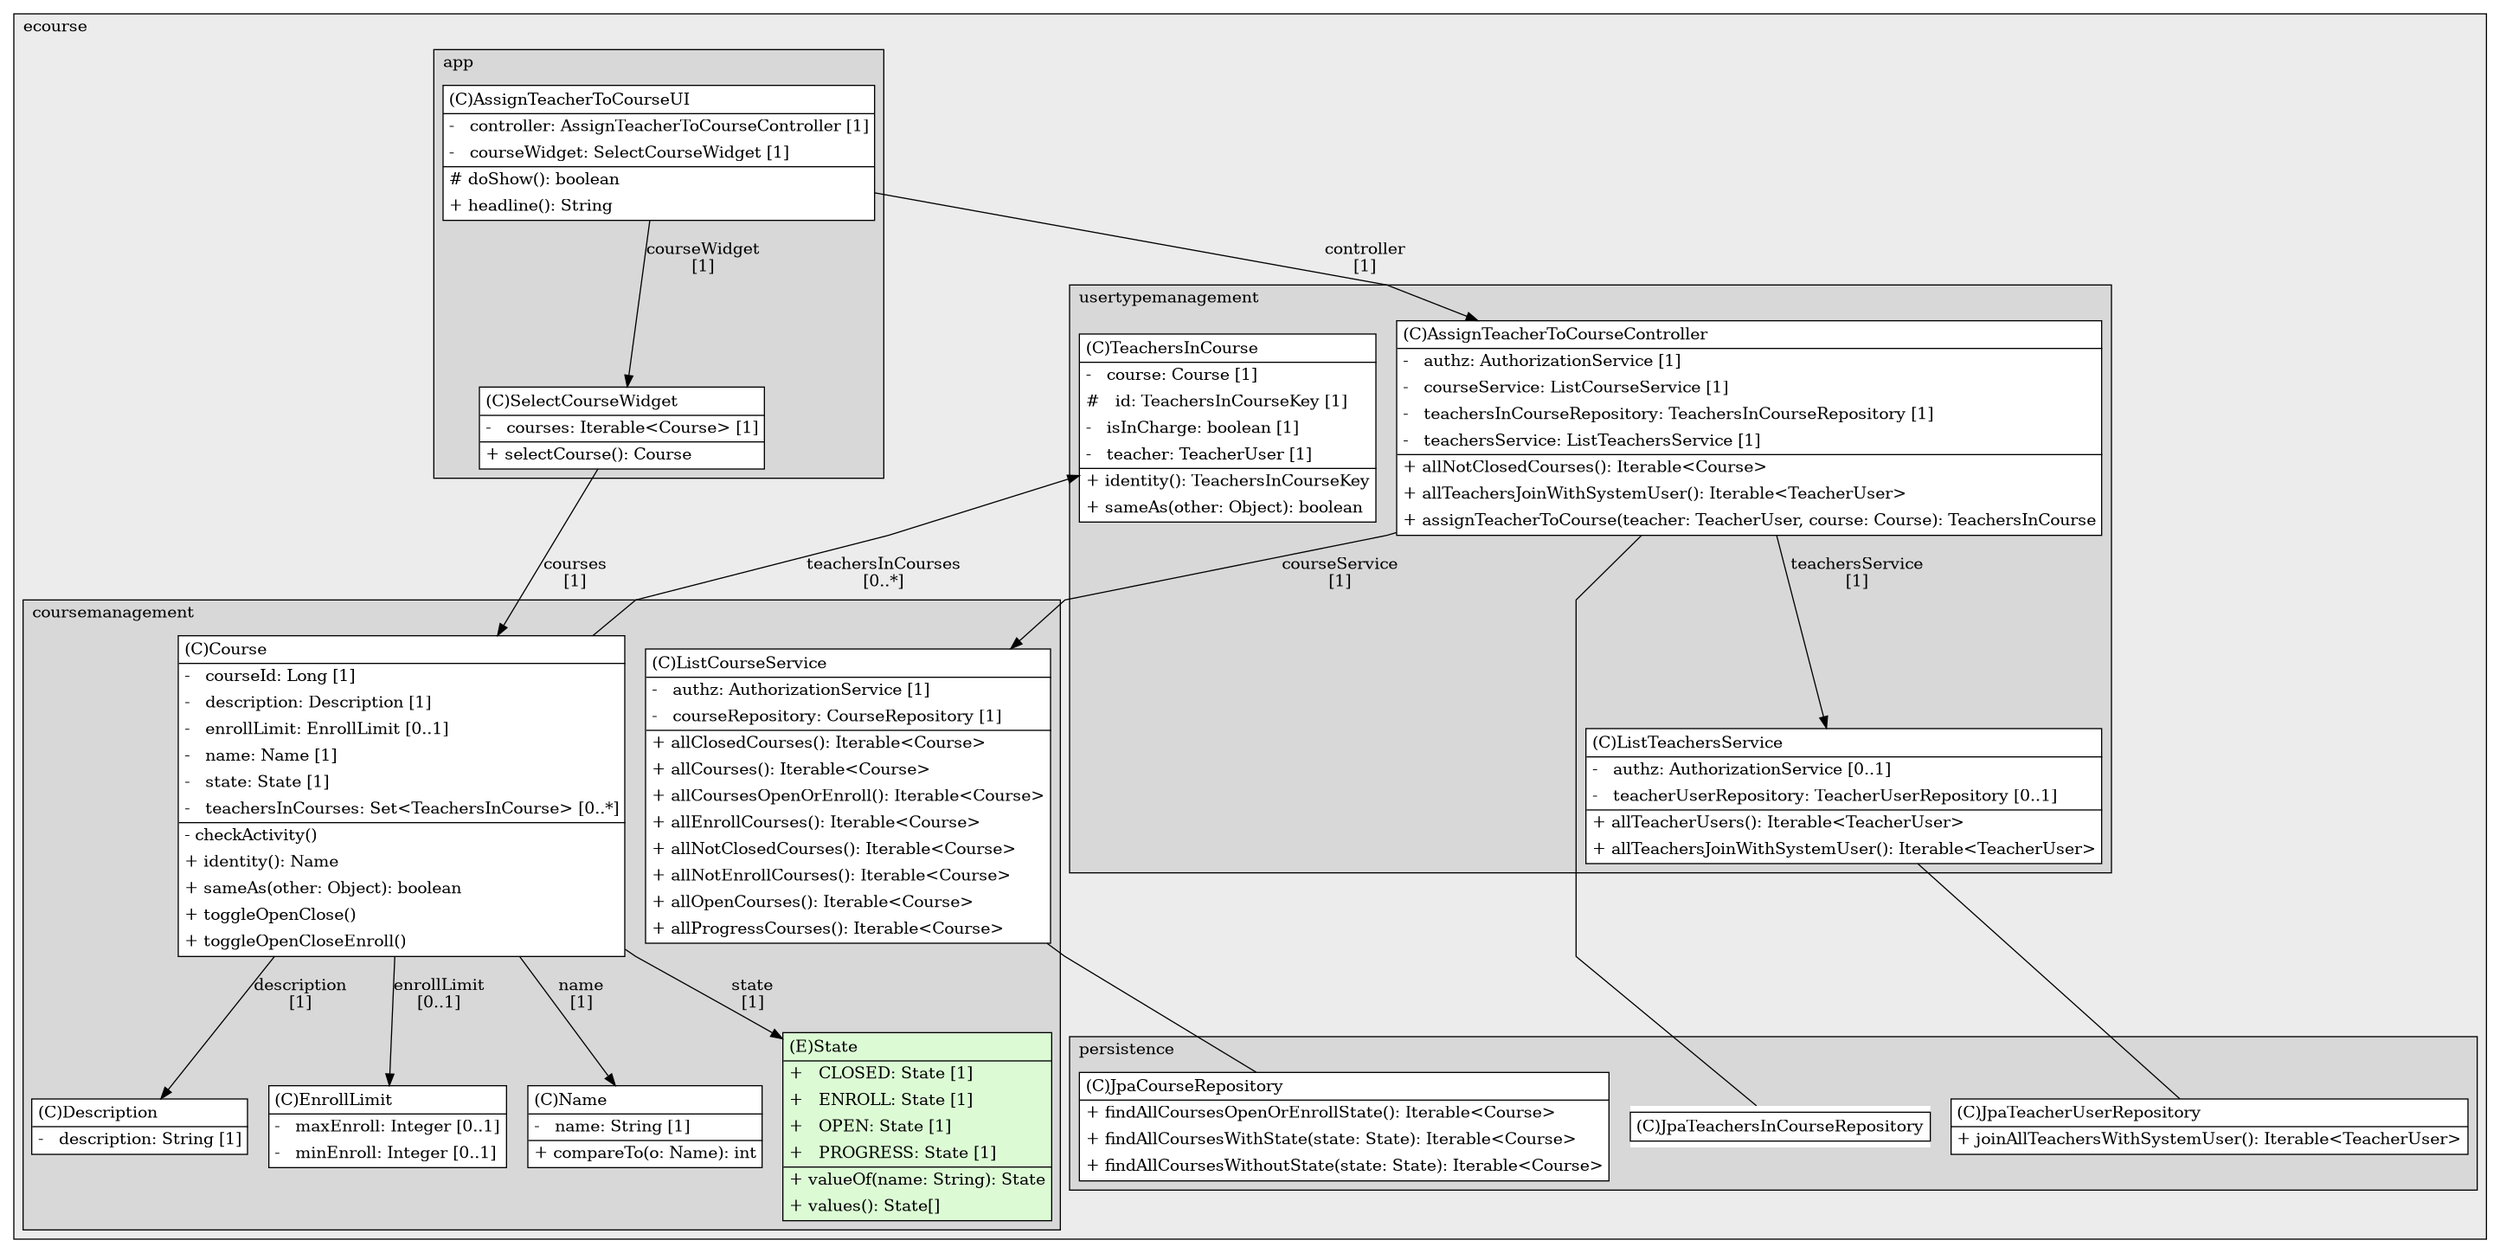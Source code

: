 @startuml

/' diagram meta data start
config=StructureConfiguration;
{
  "projectClassification": {
    "searchMode": "OpenProject", // OpenProject, AllProjects
    "includedProjects": "",
    "pathEndKeywords": "*.impl",
    "isClientPath": "",
    "isClientName": "",
    "isTestPath": "",
    "isTestName": "",
    "isMappingPath": "",
    "isMappingName": "",
    "isDataAccessPath": "",
    "isDataAccessName": "",
    "isDataStructurePath": "",
    "isDataStructureName": "",
    "isInterfaceStructuresPath": "",
    "isInterfaceStructuresName": "",
    "isEntryPointPath": "",
    "isEntryPointName": "",
    "treatFinalFieldsAsMandatory": false
  },
  "graphRestriction": {
    "classPackageExcludeFilter": "",
    "classPackageIncludeFilter": "",
    "classNameExcludeFilter": "",
    "classNameIncludeFilter": "",
    "methodNameExcludeFilter": "",
    "methodNameIncludeFilter": "",
    "removeByInheritance": "", // inheritance/annotation based filtering is done in a second step
    "removeByAnnotation": "",
    "removeByClassPackage": "", // cleanup the graph after inheritance/annotation based filtering is done
    "removeByClassName": "",
    "cutMappings": false,
    "cutEnum": false,
    "cutTests": true,
    "cutClient": true,
    "cutDataAccess": true,
    "cutInterfaceStructures": false,
    "cutDataStructures": true,
    "cutGetterAndSetter": true,
    "cutConstructors": true
  },
  "graphTraversal": {
    "forwardDepth": 3,
    "backwardDepth": 3,
    "classPackageExcludeFilter": "",
    "classPackageIncludeFilter": "",
    "classNameExcludeFilter": "",
    "classNameIncludeFilter": "",
    "methodNameExcludeFilter": "",
    "methodNameIncludeFilter": "",
    "hideMappings": false,
    "hideDataStructures": false,
    "hidePrivateMethods": true,
    "hideInterfaceCalls": true, // indirection: implementation -> interface (is hidden) -> implementation
    "onlyShowApplicationEntryPoints": false, // root node is included
    "useMethodCallsForStructureDiagram": "ForwardOnly" // ForwardOnly, BothDirections, No
  },
  "details": {
    "aggregation": "GroupByClass", // ByClass, GroupByClass, None
    "showClassGenericTypes": true,
    "showMethods": true,
    "showMethodParameterNames": true,
    "showMethodParameterTypes": true,
    "showMethodReturnType": true,
    "showPackageLevels": 2,
    "showDetailedClassStructure": true
  },
  "rootClass": "eapli.ecourse.app.backoffice.console.presentation.teacheruser.AssignTeacherToCourseUI",
  "extensionCallbackMethod": "" // qualified.class.name#methodName - signature: public static String method(String)
}
diagram meta data end '/



digraph g {
    rankdir="TB"
    splines=polyline
    

'nodes 
subgraph cluster_1911013184 { 
   	label=ecourse
	labeljust=l
	fillcolor="#ececec"
	style=filled
   
   subgraph cluster_1386234867 { 
   	label=app
	labeljust=l
	fillcolor="#d8d8d8"
	style=filled
   
   AssignTeacherToCourseUI1581224925[
	label=<<TABLE BORDER="1" CELLBORDER="0" CELLPADDING="4" CELLSPACING="0">
<TR><TD ALIGN="LEFT" >(C)AssignTeacherToCourseUI</TD></TR>
<HR/>
<TR><TD ALIGN="LEFT" >-   controller: AssignTeacherToCourseController [1]</TD></TR>
<TR><TD ALIGN="LEFT" >-   courseWidget: SelectCourseWidget [1]</TD></TR>
<HR/>
<TR><TD ALIGN="LEFT" ># doShow(): boolean</TD></TR>
<TR><TD ALIGN="LEFT" >+ headline(): String</TD></TR>
</TABLE>>
	style=filled
	margin=0
	shape=plaintext
	fillcolor="#FFFFFF"
];

SelectCourseWidget375150821[
	label=<<TABLE BORDER="1" CELLBORDER="0" CELLPADDING="4" CELLSPACING="0">
<TR><TD ALIGN="LEFT" >(C)SelectCourseWidget</TD></TR>
<HR/>
<TR><TD ALIGN="LEFT" >-   courses: Iterable&lt;Course&gt; [1]</TD></TR>
<HR/>
<TR><TD ALIGN="LEFT" >+ selectCourse(): Course</TD></TR>
</TABLE>>
	style=filled
	margin=0
	shape=plaintext
	fillcolor="#FFFFFF"
];
} 

subgraph cluster_489743759 { 
   	label=persistence
	labeljust=l
	fillcolor="#d8d8d8"
	style=filled
   
   JpaCourseRepository1852613913[
	label=<<TABLE BORDER="1" CELLBORDER="0" CELLPADDING="4" CELLSPACING="0">
<TR><TD ALIGN="LEFT" >(C)JpaCourseRepository</TD></TR>
<HR/>
<TR><TD ALIGN="LEFT" >+ findAllCoursesOpenOrEnrollState(): Iterable&lt;Course&gt;</TD></TR>
<TR><TD ALIGN="LEFT" >+ findAllCoursesWithState(state: State): Iterable&lt;Course&gt;</TD></TR>
<TR><TD ALIGN="LEFT" >+ findAllCoursesWithoutState(state: State): Iterable&lt;Course&gt;</TD></TR>
</TABLE>>
	style=filled
	margin=0
	shape=plaintext
	fillcolor="#FFFFFF"
];

JpaTeacherUserRepository1852613913[
	label=<<TABLE BORDER="1" CELLBORDER="0" CELLPADDING="4" CELLSPACING="0">
<TR><TD ALIGN="LEFT" >(C)JpaTeacherUserRepository</TD></TR>
<HR/>
<TR><TD ALIGN="LEFT" >+ joinAllTeachersWithSystemUser(): Iterable&lt;TeacherUser&gt;</TD></TR>
</TABLE>>
	style=filled
	margin=0
	shape=plaintext
	fillcolor="#FFFFFF"
];

JpaTeachersInCourseRepository1852613913[
	label=<<TABLE BORDER="1" CELLBORDER="0" CELLPADDING="4" CELLSPACING="0">
<TR><TD ALIGN="LEFT" >(C)JpaTeachersInCourseRepository</TD></TR>
</TABLE>>
	style=filled
	margin=0
	shape=plaintext
	fillcolor="#FFFFFF"
];
} 

subgraph cluster_861892108 { 
   	label=coursemanagement
	labeljust=l
	fillcolor="#d8d8d8"
	style=filled
   
   Course1854509879[
	label=<<TABLE BORDER="1" CELLBORDER="0" CELLPADDING="4" CELLSPACING="0">
<TR><TD ALIGN="LEFT" >(C)Course</TD></TR>
<HR/>
<TR><TD ALIGN="LEFT" >-   courseId: Long [1]</TD></TR>
<TR><TD ALIGN="LEFT" >-   description: Description [1]</TD></TR>
<TR><TD ALIGN="LEFT" >-   enrollLimit: EnrollLimit [0..1]</TD></TR>
<TR><TD ALIGN="LEFT" >-   name: Name [1]</TD></TR>
<TR><TD ALIGN="LEFT" >-   state: State [1]</TD></TR>
<TR><TD ALIGN="LEFT" >-   teachersInCourses: Set&lt;TeachersInCourse&gt; [0..*]</TD></TR>
<HR/>
<TR><TD ALIGN="LEFT" >- checkActivity()</TD></TR>
<TR><TD ALIGN="LEFT" >+ identity(): Name</TD></TR>
<TR><TD ALIGN="LEFT" >+ sameAs(other: Object): boolean</TD></TR>
<TR><TD ALIGN="LEFT" >+ toggleOpenClose()</TD></TR>
<TR><TD ALIGN="LEFT" >+ toggleOpenCloseEnroll()</TD></TR>
</TABLE>>
	style=filled
	margin=0
	shape=plaintext
	fillcolor="#FFFFFF"
];

Description1854509879[
	label=<<TABLE BORDER="1" CELLBORDER="0" CELLPADDING="4" CELLSPACING="0">
<TR><TD ALIGN="LEFT" >(C)Description</TD></TR>
<HR/>
<TR><TD ALIGN="LEFT" >-   description: String [1]</TD></TR>
</TABLE>>
	style=filled
	margin=0
	shape=plaintext
	fillcolor="#FFFFFF"
];

EnrollLimit1854509879[
	label=<<TABLE BORDER="1" CELLBORDER="0" CELLPADDING="4" CELLSPACING="0">
<TR><TD ALIGN="LEFT" >(C)EnrollLimit</TD></TR>
<HR/>
<TR><TD ALIGN="LEFT" >-   maxEnroll: Integer [0..1]</TD></TR>
<TR><TD ALIGN="LEFT" >-   minEnroll: Integer [0..1]</TD></TR>
</TABLE>>
	style=filled
	margin=0
	shape=plaintext
	fillcolor="#FFFFFF"
];

ListCourseService427251605[
	label=<<TABLE BORDER="1" CELLBORDER="0" CELLPADDING="4" CELLSPACING="0">
<TR><TD ALIGN="LEFT" >(C)ListCourseService</TD></TR>
<HR/>
<TR><TD ALIGN="LEFT" >-   authz: AuthorizationService [1]</TD></TR>
<TR><TD ALIGN="LEFT" >-   courseRepository: CourseRepository [1]</TD></TR>
<HR/>
<TR><TD ALIGN="LEFT" >+ allClosedCourses(): Iterable&lt;Course&gt;</TD></TR>
<TR><TD ALIGN="LEFT" >+ allCourses(): Iterable&lt;Course&gt;</TD></TR>
<TR><TD ALIGN="LEFT" >+ allCoursesOpenOrEnroll(): Iterable&lt;Course&gt;</TD></TR>
<TR><TD ALIGN="LEFT" >+ allEnrollCourses(): Iterable&lt;Course&gt;</TD></TR>
<TR><TD ALIGN="LEFT" >+ allNotClosedCourses(): Iterable&lt;Course&gt;</TD></TR>
<TR><TD ALIGN="LEFT" >+ allNotEnrollCourses(): Iterable&lt;Course&gt;</TD></TR>
<TR><TD ALIGN="LEFT" >+ allOpenCourses(): Iterable&lt;Course&gt;</TD></TR>
<TR><TD ALIGN="LEFT" >+ allProgressCourses(): Iterable&lt;Course&gt;</TD></TR>
</TABLE>>
	style=filled
	margin=0
	shape=plaintext
	fillcolor="#FFFFFF"
];

Name1854509879[
	label=<<TABLE BORDER="1" CELLBORDER="0" CELLPADDING="4" CELLSPACING="0">
<TR><TD ALIGN="LEFT" >(C)Name</TD></TR>
<HR/>
<TR><TD ALIGN="LEFT" >-   name: String [1]</TD></TR>
<HR/>
<TR><TD ALIGN="LEFT" >+ compareTo(o: Name): int</TD></TR>
</TABLE>>
	style=filled
	margin=0
	shape=plaintext
	fillcolor="#FFFFFF"
];

State1854509879[
	label=<<TABLE BORDER="1" CELLBORDER="0" CELLPADDING="4" CELLSPACING="0">
<TR><TD ALIGN="LEFT" >(E)State</TD></TR>
<HR/>
<TR><TD ALIGN="LEFT" >+   CLOSED: State [1]</TD></TR>
<TR><TD ALIGN="LEFT" >+   ENROLL: State [1]</TD></TR>
<TR><TD ALIGN="LEFT" >+   OPEN: State [1]</TD></TR>
<TR><TD ALIGN="LEFT" >+   PROGRESS: State [1]</TD></TR>
<HR/>
<TR><TD ALIGN="LEFT" >+ valueOf(name: String): State</TD></TR>
<TR><TD ALIGN="LEFT" >+ values(): State[]</TD></TR>
</TABLE>>
	style=filled
	margin=0
	shape=plaintext
	fillcolor="#DCFBD5"
];
} 

subgraph cluster_925774986 { 
   	label=usertypemanagement
	labeljust=l
	fillcolor="#d8d8d8"
	style=filled
   
   AssignTeacherToCourseController124183447[
	label=<<TABLE BORDER="1" CELLBORDER="0" CELLPADDING="4" CELLSPACING="0">
<TR><TD ALIGN="LEFT" >(C)AssignTeacherToCourseController</TD></TR>
<HR/>
<TR><TD ALIGN="LEFT" >-   authz: AuthorizationService [1]</TD></TR>
<TR><TD ALIGN="LEFT" >-   courseService: ListCourseService [1]</TD></TR>
<TR><TD ALIGN="LEFT" >-   teachersInCourseRepository: TeachersInCourseRepository [1]</TD></TR>
<TR><TD ALIGN="LEFT" >-   teachersService: ListTeachersService [1]</TD></TR>
<HR/>
<TR><TD ALIGN="LEFT" >+ allNotClosedCourses(): Iterable&lt;Course&gt;</TD></TR>
<TR><TD ALIGN="LEFT" >+ allTeachersJoinWithSystemUser(): Iterable&lt;TeacherUser&gt;</TD></TR>
<TR><TD ALIGN="LEFT" >+ assignTeacherToCourse(teacher: TeacherUser, course: Course): TeachersInCourse</TD></TR>
</TABLE>>
	style=filled
	margin=0
	shape=plaintext
	fillcolor="#FFFFFF"
];

ListTeachersService124183447[
	label=<<TABLE BORDER="1" CELLBORDER="0" CELLPADDING="4" CELLSPACING="0">
<TR><TD ALIGN="LEFT" >(C)ListTeachersService</TD></TR>
<HR/>
<TR><TD ALIGN="LEFT" >-   authz: AuthorizationService [0..1]</TD></TR>
<TR><TD ALIGN="LEFT" >-   teacherUserRepository: TeacherUserRepository [0..1]</TD></TR>
<HR/>
<TR><TD ALIGN="LEFT" >+ allTeacherUsers(): Iterable&lt;TeacherUser&gt;</TD></TR>
<TR><TD ALIGN="LEFT" >+ allTeachersJoinWithSystemUser(): Iterable&lt;TeacherUser&gt;</TD></TR>
</TABLE>>
	style=filled
	margin=0
	shape=plaintext
	fillcolor="#FFFFFF"
];

TeachersInCourse1814895075[
	label=<<TABLE BORDER="1" CELLBORDER="0" CELLPADDING="4" CELLSPACING="0">
<TR><TD ALIGN="LEFT" >(C)TeachersInCourse</TD></TR>
<HR/>
<TR><TD ALIGN="LEFT" >-   course: Course [1]</TD></TR>
<TR><TD ALIGN="LEFT" >#   id: TeachersInCourseKey [1]</TD></TR>
<TR><TD ALIGN="LEFT" >-   isInCharge: boolean [1]</TD></TR>
<TR><TD ALIGN="LEFT" >-   teacher: TeacherUser [1]</TD></TR>
<HR/>
<TR><TD ALIGN="LEFT" >+ identity(): TeachersInCourseKey</TD></TR>
<TR><TD ALIGN="LEFT" >+ sameAs(other: Object): boolean</TD></TR>
</TABLE>>
	style=filled
	margin=0
	shape=plaintext
	fillcolor="#FFFFFF"
];
} 
} 

'edges    
AssignTeacherToCourseController124183447 -> JpaTeachersInCourseRepository1852613913[arrowhead=none];
AssignTeacherToCourseController124183447 -> ListCourseService427251605[label="courseService
[1]"];
AssignTeacherToCourseController124183447 -> ListTeachersService124183447[label="teachersService
[1]"];
AssignTeacherToCourseUI1581224925 -> AssignTeacherToCourseController124183447[label="controller
[1]"];
AssignTeacherToCourseUI1581224925 -> SelectCourseWidget375150821[label="courseWidget
[1]"];
Course1854509879 -> Description1854509879[label="description
[1]"];
Course1854509879 -> EnrollLimit1854509879[label="enrollLimit
[0..1]"];
Course1854509879 -> Name1854509879[label="name
[1]"];
Course1854509879 -> State1854509879[label="state
[1]"];
Course1854509879 -> TeachersInCourse1814895075[label="teachersInCourses
[0..*]"];
ListCourseService427251605 -> JpaCourseRepository1852613913[arrowhead=none];
ListTeachersService124183447 -> JpaTeacherUserRepository1852613913[arrowhead=none];
SelectCourseWidget375150821 -> Course1854509879[label="courses
[1]"];
    
}
@enduml